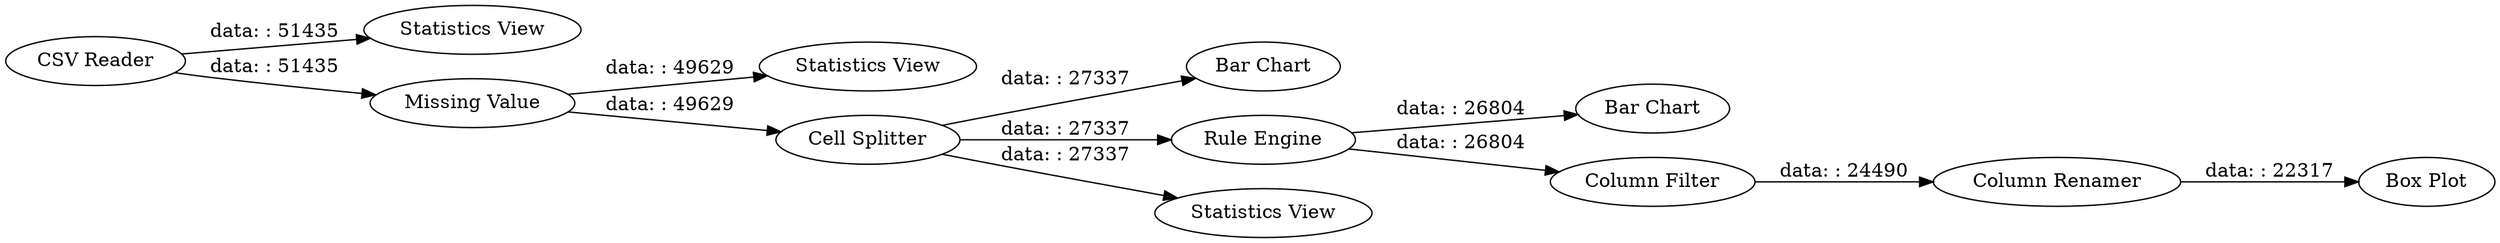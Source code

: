 digraph {
	"8886425652144868797_35" [label="Bar Chart"]
	"8886425652144868797_36" [label="Rule Engine"]
	"8886425652144868797_37" [label="Bar Chart"]
	"8886425652144868797_40" [label="Column Renamer"]
	"8886425652144868797_19" [label="Statistics View"]
	"8886425652144868797_32" [label="Statistics View"]
	"8886425652144868797_34" [label="Statistics View"]
	"8886425652144868797_38" [label="Column Filter"]
	"8886425652144868797_41" [label="Box Plot"]
	"8886425652144868797_31" [label="Missing Value"]
	"8886425652144868797_1" [label="CSV Reader"]
	"8886425652144868797_33" [label="Cell Splitter"]
	"8886425652144868797_31" -> "8886425652144868797_32" [label="data: : 49629"]
	"8886425652144868797_33" -> "8886425652144868797_35" [label="data: : 27337"]
	"8886425652144868797_1" -> "8886425652144868797_19" [label="data: : 51435"]
	"8886425652144868797_40" -> "8886425652144868797_41" [label="data: : 22317"]
	"8886425652144868797_38" -> "8886425652144868797_40" [label="data: : 24490"]
	"8886425652144868797_1" -> "8886425652144868797_31" [label="data: : 51435"]
	"8886425652144868797_33" -> "8886425652144868797_34" [label="data: : 27337"]
	"8886425652144868797_36" -> "8886425652144868797_38" [label="data: : 26804"]
	"8886425652144868797_36" -> "8886425652144868797_37" [label="data: : 26804"]
	"8886425652144868797_31" -> "8886425652144868797_33" [label="data: : 49629"]
	"8886425652144868797_33" -> "8886425652144868797_36" [label="data: : 27337"]
	rankdir=LR
}
